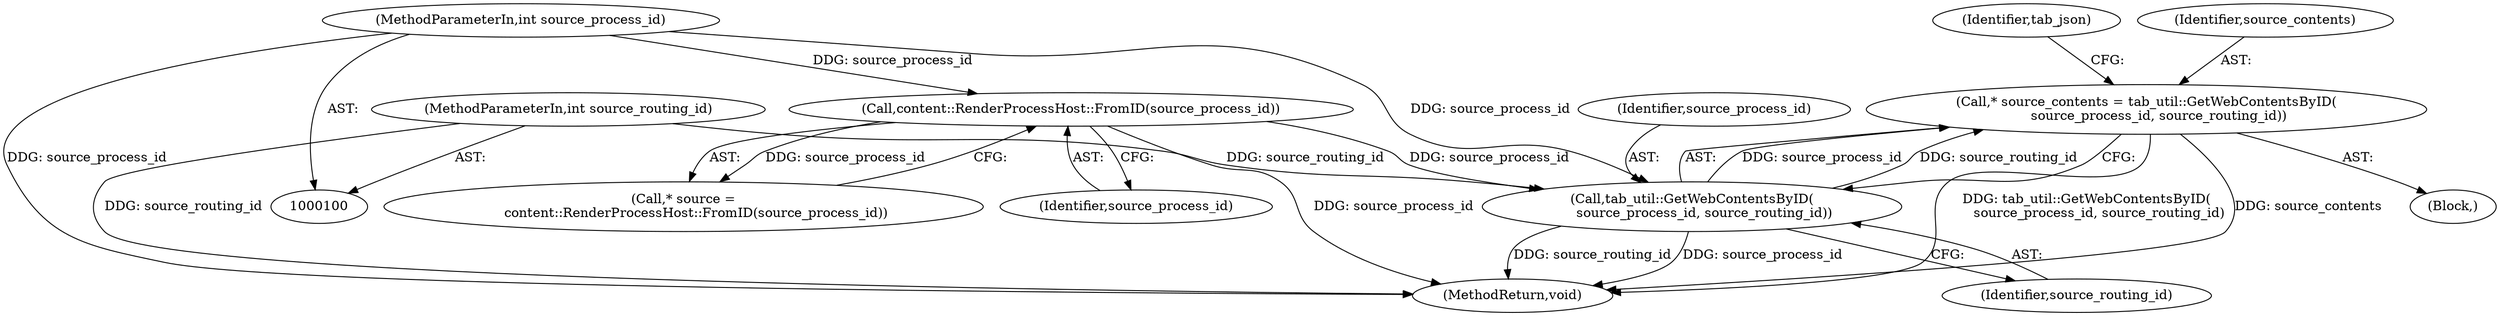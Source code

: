 digraph "0_Chrome_f7ae1f7a918f1973dca241a7a23169906eaf4fe3@pointer" {
"1000128" [label="(Call,* source_contents = tab_util::GetWebContentsByID(\n      source_process_id, source_routing_id))"];
"1000130" [label="(Call,tab_util::GetWebContentsByID(\n      source_process_id, source_routing_id))"];
"1000111" [label="(Call,content::RenderProcessHost::FromID(source_process_id))"];
"1000101" [label="(MethodParameterIn,int source_process_id)"];
"1000102" [label="(MethodParameterIn,int source_routing_id)"];
"1000162" [label="(MethodReturn,void)"];
"1000109" [label="(Call,* source =\n      content::RenderProcessHost::FromID(source_process_id))"];
"1000135" [label="(Identifier,tab_json)"];
"1000131" [label="(Identifier,source_process_id)"];
"1000107" [label="(Block,)"];
"1000102" [label="(MethodParameterIn,int source_routing_id)"];
"1000132" [label="(Identifier,source_routing_id)"];
"1000130" [label="(Call,tab_util::GetWebContentsByID(\n      source_process_id, source_routing_id))"];
"1000129" [label="(Identifier,source_contents)"];
"1000112" [label="(Identifier,source_process_id)"];
"1000101" [label="(MethodParameterIn,int source_process_id)"];
"1000128" [label="(Call,* source_contents = tab_util::GetWebContentsByID(\n      source_process_id, source_routing_id))"];
"1000111" [label="(Call,content::RenderProcessHost::FromID(source_process_id))"];
"1000128" -> "1000107"  [label="AST: "];
"1000128" -> "1000130"  [label="CFG: "];
"1000129" -> "1000128"  [label="AST: "];
"1000130" -> "1000128"  [label="AST: "];
"1000135" -> "1000128"  [label="CFG: "];
"1000128" -> "1000162"  [label="DDG: tab_util::GetWebContentsByID(\n      source_process_id, source_routing_id)"];
"1000128" -> "1000162"  [label="DDG: source_contents"];
"1000130" -> "1000128"  [label="DDG: source_process_id"];
"1000130" -> "1000128"  [label="DDG: source_routing_id"];
"1000130" -> "1000132"  [label="CFG: "];
"1000131" -> "1000130"  [label="AST: "];
"1000132" -> "1000130"  [label="AST: "];
"1000130" -> "1000162"  [label="DDG: source_routing_id"];
"1000130" -> "1000162"  [label="DDG: source_process_id"];
"1000111" -> "1000130"  [label="DDG: source_process_id"];
"1000101" -> "1000130"  [label="DDG: source_process_id"];
"1000102" -> "1000130"  [label="DDG: source_routing_id"];
"1000111" -> "1000109"  [label="AST: "];
"1000111" -> "1000112"  [label="CFG: "];
"1000112" -> "1000111"  [label="AST: "];
"1000109" -> "1000111"  [label="CFG: "];
"1000111" -> "1000162"  [label="DDG: source_process_id"];
"1000111" -> "1000109"  [label="DDG: source_process_id"];
"1000101" -> "1000111"  [label="DDG: source_process_id"];
"1000101" -> "1000100"  [label="AST: "];
"1000101" -> "1000162"  [label="DDG: source_process_id"];
"1000102" -> "1000100"  [label="AST: "];
"1000102" -> "1000162"  [label="DDG: source_routing_id"];
}
